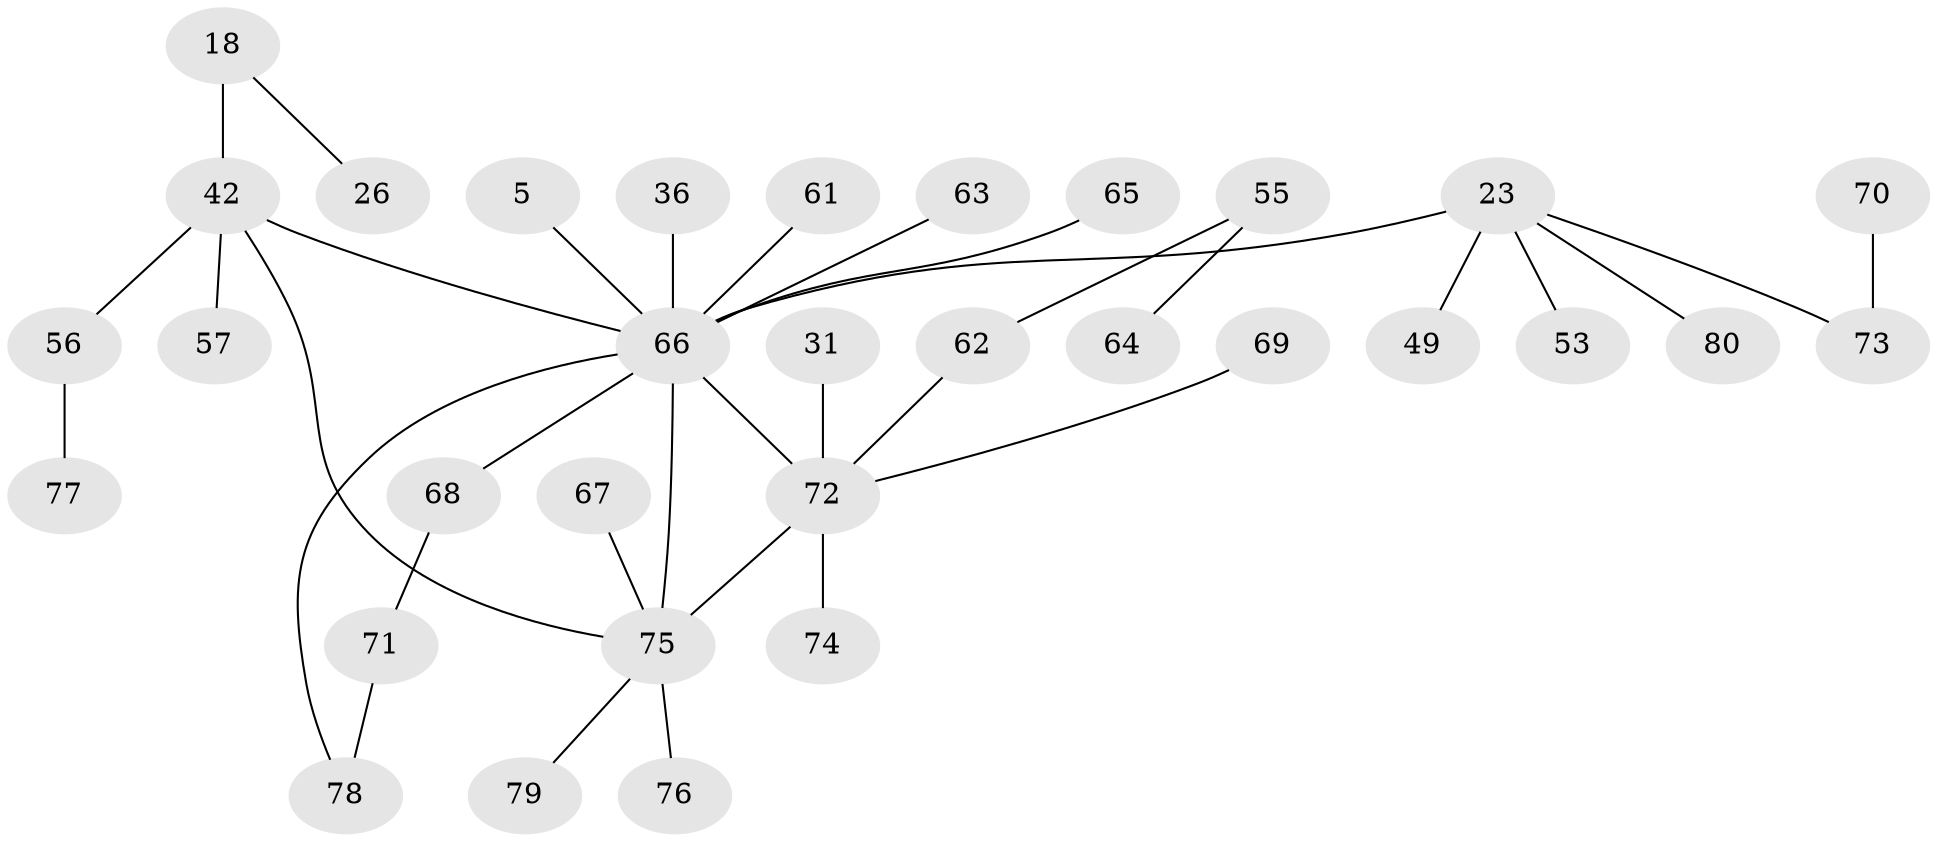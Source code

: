 // original degree distribution, {8: 0.025, 6: 0.0125, 5: 0.05, 1: 0.375, 4: 0.05, 3: 0.2, 2: 0.2875}
// Generated by graph-tools (version 1.1) at 2025/46/03/04/25 21:46:10]
// undirected, 32 vertices, 34 edges
graph export_dot {
graph [start="1"]
  node [color=gray90,style=filled];
  5;
  18 [super="+16"];
  23 [super="+13"];
  26;
  31;
  36;
  42 [super="+41"];
  49;
  53 [super="+33"];
  55;
  56 [super="+43"];
  57;
  61;
  62 [super="+45"];
  63;
  64;
  65;
  66 [super="+46+2+60"];
  67;
  68 [super="+50+52"];
  69;
  70;
  71;
  72 [super="+19+21+40+58"];
  73 [super="+39"];
  74;
  75 [super="+22+29+59+20+51+44+48+54"];
  76;
  77;
  78;
  79;
  80;
  5 -- 66;
  18 -- 26;
  18 -- 42 [weight=2];
  23 -- 49;
  23 -- 80;
  23 -- 66 [weight=2];
  23 -- 73;
  23 -- 53;
  31 -- 72;
  36 -- 66;
  42 -- 66 [weight=5];
  42 -- 57;
  42 -- 75;
  42 -- 56;
  55 -- 64;
  55 -- 62;
  56 -- 77;
  61 -- 66;
  62 -- 72;
  63 -- 66;
  65 -- 66;
  66 -- 72 [weight=4];
  66 -- 75;
  66 -- 78;
  66 -- 68;
  67 -- 75;
  68 -- 71;
  69 -- 72;
  70 -- 73;
  71 -- 78;
  72 -- 74;
  72 -- 75;
  75 -- 76;
  75 -- 79;
}
